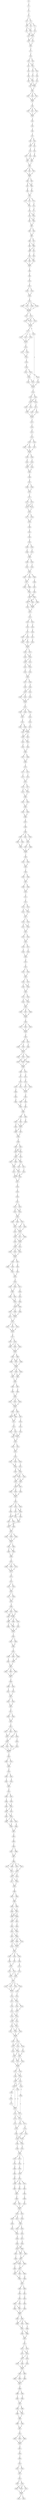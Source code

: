 strict digraph  {
	S0 -> S1 [ label = C ];
	S1 -> S2 [ label = T ];
	S2 -> S3 [ label = A ];
	S3 -> S4 [ label = T ];
	S3 -> S5 [ label = C ];
	S4 -> S6 [ label = G ];
	S5 -> S6 [ label = G ];
	S5 -> S7 [ label = A ];
	S5 -> S8 [ label = C ];
	S6 -> S9 [ label = G ];
	S6 -> S10 [ label = T ];
	S7 -> S11 [ label = C ];
	S8 -> S10 [ label = T ];
	S9 -> S12 [ label = C ];
	S10 -> S12 [ label = C ];
	S10 -> S13 [ label = G ];
	S11 -> S12 [ label = C ];
	S12 -> S14 [ label = C ];
	S12 -> S15 [ label = T ];
	S13 -> S14 [ label = C ];
	S14 -> S16 [ label = T ];
	S15 -> S16 [ label = T ];
	S16 -> S17 [ label = G ];
	S17 -> S18 [ label = G ];
	S18 -> S19 [ label = T ];
	S18 -> S20 [ label = C ];
	S19 -> S21 [ label = T ];
	S19 -> S22 [ label = G ];
	S20 -> S22 [ label = G ];
	S21 -> S23 [ label = G ];
	S22 -> S24 [ label = T ];
	S22 -> S25 [ label = A ];
	S23 -> S26 [ label = G ];
	S24 -> S27 [ label = T ];
	S25 -> S28 [ label = C ];
	S26 -> S29 [ label = C ];
	S26 -> S30 [ label = A ];
	S27 -> S29 [ label = C ];
	S28 -> S31 [ label = G ];
	S29 -> S32 [ label = T ];
	S29 -> S33 [ label = C ];
	S30 -> S33 [ label = C ];
	S31 -> S33 [ label = C ];
	S32 -> S34 [ label = T ];
	S33 -> S34 [ label = T ];
	S34 -> S35 [ label = C ];
	S34 -> S36 [ label = G ];
	S34 -> S37 [ label = A ];
	S35 -> S38 [ label = A ];
	S36 -> S38 [ label = A ];
	S37 -> S38 [ label = A ];
	S38 -> S39 [ label = C ];
	S39 -> S40 [ label = G ];
	S39 -> S41 [ label = C ];
	S39 -> S42 [ label = T ];
	S40 -> S43 [ label = T ];
	S41 -> S43 [ label = T ];
	S42 -> S43 [ label = T ];
	S43 -> S44 [ label = A ];
	S44 -> S45 [ label = C ];
	S45 -> S46 [ label = C ];
	S46 -> S47 [ label = T ];
	S47 -> S48 [ label = C ];
	S47 -> S49 [ label = G ];
	S48 -> S50 [ label = T ];
	S49 -> S50 [ label = T ];
	S49 -> S51 [ label = G ];
	S50 -> S52 [ label = A ];
	S51 -> S53 [ label = T ];
	S52 -> S54 [ label = C ];
	S52 -> S55 [ label = T ];
	S53 -> S56 [ label = G ];
	S54 -> S57 [ label = G ];
	S54 -> S58 [ label = A ];
	S55 -> S57 [ label = G ];
	S56 -> S58 [ label = A ];
	S57 -> S59 [ label = T ];
	S58 -> S59 [ label = T ];
	S59 -> S60 [ label = A ];
	S59 -> S61 [ label = G ];
	S59 -> S62 [ label = C ];
	S60 -> S63 [ label = G ];
	S61 -> S63 [ label = G ];
	S62 -> S63 [ label = G ];
	S63 -> S64 [ label = G ];
	S63 -> S65 [ label = C ];
	S64 -> S66 [ label = A ];
	S64 -> S67 [ label = G ];
	S65 -> S66 [ label = A ];
	S66 -> S68 [ label = A ];
	S67 -> S69 [ label = G ];
	S68 -> S70 [ label = T ];
	S69 -> S70 [ label = T ];
	S70 -> S71 [ label = C ];
	S70 -> S72 [ label = T ];
	S70 -> S73 [ label = A ];
	S71 -> S74 [ label = C ];
	S72 -> S74 [ label = C ];
	S73 -> S75 [ label = G ];
	S74 -> S76 [ label = T ];
	S75 -> S77 [ label = G ];
	S76 -> S78 [ label = A ];
	S76 -> S79 [ label = G ];
	S77 -> S78 [ label = A ];
	S78 -> S80 [ label = G ];
	S79 -> S81 [ label = A ];
	S79 -> S80 [ label = G ];
	S80 -> S82 [ label = T ];
	S81 -> S82 [ label = T ];
	S82 -> S83 [ label = G ];
	S82 -> S84 [ label = C ];
	S83 -> S85 [ label = T ];
	S84 -> S85 [ label = T ];
	S85 -> S86 [ label = T ];
	S85 -> S87 [ label = A ];
	S86 -> S88 [ label = T ];
	S86 -> S89 [ label = C ];
	S87 -> S88 [ label = T ];
	S88 -> S90 [ label = G ];
	S88 -> S91 [ label = C ];
	S89 -> S90 [ label = G ];
	S90 -> S92 [ label = C ];
	S91 -> S93 [ label = T ];
	S92 -> S94 [ label = C ];
	S92 -> S95 [ label = G ];
	S92 -> S96 [ label = T ];
	S93 -> S94 [ label = C ];
	S94 -> S97 [ label = T ];
	S95 -> S97 [ label = T ];
	S96 -> S97 [ label = T ];
	S97 -> S98 [ label = C ];
	S98 -> S99 [ label = C ];
	S99 -> S100 [ label = T ];
	S100 -> S101 [ label = T ];
	S101 -> S102 [ label = C ];
	S101 -> S103 [ label = T ];
	S102 -> S104 [ label = C ];
	S103 -> S104 [ label = C ];
	S104 -> S105 [ label = C ];
	S105 -> S106 [ label = A ];
	S105 -> S107 [ label = C ];
	S105 -> S108 [ label = T ];
	S105 -> S109 [ label = G ];
	S106 -> S110 [ label = T ];
	S107 -> S110 [ label = T ];
	S108 -> S110 [ label = T ];
	S109 -> S110 [ label = T ];
	S110 -> S111 [ label = C ];
	S110 -> S112 [ label = A ];
	S111 -> S113 [ label = T ];
	S111 -> S114 [ label = C ];
	S111 -> S115 [ label = A ];
	S112 -> S114 [ label = C ];
	S113 -> S116 [ label = C ];
	S114 -> S116 [ label = C ];
	S115 -> S116 [ label = C ];
	S116 -> S117 [ label = C ];
	S116 -> S118 [ label = A ];
	S117 -> S119 [ label = A ];
	S117 -> S120 [ label = T ];
	S117 -> S121 [ label = G ];
	S118 -> S122 [ label = C ];
	S119 -> S123 [ label = C ];
	S120 -> S123 [ label = C ];
	S121 -> S123 [ label = C ];
	S122 -> S124 [ label = A ];
	S123 -> S125 [ label = C ];
	S124 -> S126 [ label = A ];
	S125 -> S127 [ label = G ];
	S125 -> S128 [ label = A ];
	S126 -> S129 [ label = A ];
	S126 -> S130 [ label = G ];
	S127 -> S131 [ label = C ];
	S128 -> S131 [ label = C ];
	S129 -> S132 [ label = T ];
	S129 -> S133 [ label = G ];
	S130 -> S132 [ label = T ];
	S130 -> S133 [ label = G ];
	S131 -> S134 [ label = T ];
	S132 -> S135 [ label = C ];
	S132 -> S136 [ label = T ];
	S133 -> S137 [ label = A ];
	S134 -> S138 [ label = G ];
	S135 -> S139 [ label = T ];
	S136 -> S139 [ label = T ];
	S137 -> S140 [ label = G ];
	S137 -> S141 [ label = C ];
	S138 -> S142 [ label = T ];
	S138 -> S143 [ label = C ];
	S139 -> S144 [ label = T ];
	S140 -> S144 [ label = T ];
	S141 -> S144 [ label = T ];
	S142 -> S145 [ label = G ];
	S142 -> S146 [ label = C ];
	S143 -> S146 [ label = C ];
	S144 -> S147 [ label = G ];
	S145 -> S148 [ label = G ];
	S146 -> S149 [ label = T ];
	S146 -> S122 [ label = C ];
	S147 -> S150 [ label = C ];
	S148 -> S124 [ label = A ];
	S149 -> S124 [ label = A ];
	S150 -> S151 [ label = A ];
	S151 -> S152 [ label = T ];
	S152 -> S153 [ label = T ];
	S152 -> S154 [ label = C ];
	S153 -> S155 [ label = C ];
	S153 -> S156 [ label = A ];
	S154 -> S157 [ label = G ];
	S155 -> S158 [ label = A ];
	S156 -> S158 [ label = A ];
	S157 -> S158 [ label = A ];
	S158 -> S159 [ label = A ];
	S158 -> S160 [ label = G ];
	S159 -> S161 [ label = G ];
	S160 -> S162 [ label = C ];
	S161 -> S163 [ label = A ];
	S162 -> S164 [ label = C ];
	S162 -> S163 [ label = A ];
	S163 -> S165 [ label = G ];
	S164 -> S165 [ label = G ];
	S165 -> S166 [ label = A ];
	S166 -> S167 [ label = A ];
	S167 -> S168 [ label = T ];
	S167 -> S169 [ label = C ];
	S168 -> S170 [ label = T ];
	S169 -> S170 [ label = T ];
	S170 -> S171 [ label = T ];
	S171 -> S172 [ label = C ];
	S171 -> S173 [ label = T ];
	S172 -> S174 [ label = T ];
	S172 -> S175 [ label = C ];
	S173 -> S175 [ label = C ];
	S173 -> S174 [ label = T ];
	S174 -> S176 [ label = T ];
	S175 -> S176 [ label = T ];
	S176 -> S177 [ label = G ];
	S176 -> S178 [ label = A ];
	S177 -> S179 [ label = G ];
	S178 -> S179 [ label = G ];
	S179 -> S180 [ label = A ];
	S180 -> S181 [ label = C ];
	S181 -> S182 [ label = A ];
	S182 -> S183 [ label = A ];
	S183 -> S184 [ label = T ];
	S183 -> S185 [ label = C ];
	S184 -> S186 [ label = C ];
	S185 -> S187 [ label = T ];
	S186 -> S188 [ label = T ];
	S187 -> S188 [ label = T ];
	S188 -> S189 [ label = C ];
	S188 -> S190 [ label = A ];
	S189 -> S191 [ label = C ];
	S190 -> S192 [ label = T ];
	S191 -> S193 [ label = C ];
	S192 -> S193 [ label = C ];
	S193 -> S194 [ label = A ];
	S193 -> S195 [ label = C ];
	S193 -> S196 [ label = G ];
	S194 -> S197 [ label = A ];
	S195 -> S197 [ label = A ];
	S196 -> S198 [ label = T ];
	S197 -> S199 [ label = A ];
	S197 -> S200 [ label = G ];
	S198 -> S201 [ label = T ];
	S199 -> S202 [ label = C ];
	S200 -> S202 [ label = C ];
	S201 -> S203 [ label = T ];
	S202 -> S204 [ label = G ];
	S202 -> S205 [ label = A ];
	S203 -> S204 [ label = G ];
	S204 -> S206 [ label = A ];
	S204 -> S207 [ label = G ];
	S205 -> S207 [ label = G ];
	S205 -> S208 [ label = C ];
	S206 -> S209 [ label = T ];
	S207 -> S209 [ label = T ];
	S207 -> S210 [ label = C ];
	S208 -> S209 [ label = T ];
	S209 -> S211 [ label = G ];
	S210 -> S211 [ label = G ];
	S211 -> S212 [ label = A ];
	S212 -> S213 [ label = C ];
	S212 -> S214 [ label = T ];
	S213 -> S215 [ label = A ];
	S214 -> S216 [ label = G ];
	S215 -> S217 [ label = T ];
	S216 -> S218 [ label = A ];
	S217 -> S219 [ label = C ];
	S217 -> S220 [ label = T ];
	S218 -> S221 [ label = A ];
	S219 -> S222 [ label = A ];
	S219 -> S223 [ label = C ];
	S220 -> S222 [ label = A ];
	S221 -> S224 [ label = G ];
	S222 -> S225 [ label = T ];
	S223 -> S225 [ label = T ];
	S224 -> S225 [ label = T ];
	S225 -> S226 [ label = G ];
	S225 -> S227 [ label = T ];
	S226 -> S228 [ label = G ];
	S226 -> S229 [ label = T ];
	S227 -> S228 [ label = G ];
	S228 -> S230 [ label = C ];
	S228 -> S231 [ label = T ];
	S229 -> S230 [ label = C ];
	S230 -> S232 [ label = T ];
	S230 -> S233 [ label = C ];
	S231 -> S233 [ label = C ];
	S232 -> S234 [ label = C ];
	S233 -> S235 [ label = T ];
	S234 -> S236 [ label = T ];
	S235 -> S236 [ label = T ];
	S236 -> S237 [ label = G ];
	S236 -> S238 [ label = C ];
	S237 -> S239 [ label = C ];
	S238 -> S240 [ label = G ];
	S239 -> S241 [ label = T ];
	S240 -> S241 [ label = T ];
	S240 -> S242 [ label = C ];
	S241 -> S243 [ label = G ];
	S241 -> S244 [ label = C ];
	S242 -> S245 [ label = T ];
	S243 -> S246 [ label = G ];
	S244 -> S246 [ label = G ];
	S245 -> S246 [ label = G ];
	S246 -> S247 [ label = C ];
	S247 -> S248 [ label = G ];
	S247 -> S249 [ label = A ];
	S247 -> S250 [ label = C ];
	S248 -> S251 [ label = C ];
	S249 -> S251 [ label = C ];
	S250 -> S252 [ label = G ];
	S251 -> S253 [ label = G ];
	S252 -> S254 [ label = A ];
	S253 -> S255 [ label = A ];
	S253 -> S256 [ label = G ];
	S254 -> S257 [ label = T ];
	S255 -> S258 [ label = G ];
	S256 -> S258 [ label = G ];
	S256 -> S259 [ label = A ];
	S257 -> S258 [ label = G ];
	S258 -> S260 [ label = T ];
	S258 -> S261 [ label = C ];
	S259 -> S260 [ label = T ];
	S260 -> S262 [ label = C ];
	S260 -> S263 [ label = T ];
	S261 -> S262 [ label = C ];
	S262 -> S264 [ label = T ];
	S263 -> S265 [ label = G ];
	S264 -> S266 [ label = T ];
	S265 -> S266 [ label = T ];
	S266 -> S267 [ label = C ];
	S266 -> S268 [ label = A ];
	S267 -> S269 [ label = C ];
	S268 -> S269 [ label = C ];
	S269 -> S270 [ label = T ];
	S270 -> S271 [ label = G ];
	S270 -> S272 [ label = C ];
	S271 -> S273 [ label = C ];
	S272 -> S274 [ label = T ];
	S273 -> S275 [ label = T ];
	S274 -> S275 [ label = T ];
	S275 -> S276 [ label = C ];
	S275 -> S277 [ label = G ];
	S276 -> S278 [ label = T ];
	S276 -> S279 [ label = G ];
	S277 -> S278 [ label = T ];
	S278 -> S280 [ label = T ];
	S279 -> S280 [ label = T ];
	S280 -> S281 [ label = C ];
	S280 -> S282 [ label = G ];
	S281 -> S283 [ label = C ];
	S282 -> S283 [ label = C ];
	S283 -> S284 [ label = A ];
	S283 -> S285 [ label = G ];
	S284 -> S286 [ label = G ];
	S285 -> S286 [ label = G ];
	S286 -> S287 [ label = A ];
	S287 -> S288 [ label = T ];
	S288 -> S289 [ label = G ];
	S289 -> S290 [ label = A ];
	S289 -> S291 [ label = T ];
	S289 -> S292 [ label = G ];
	S290 -> S293 [ label = G ];
	S290 -> S294 [ label = C ];
	S291 -> S295 [ label = T ];
	S292 -> S295 [ label = T ];
	S293 -> S296 [ label = C ];
	S294 -> S296 [ label = C ];
	S295 -> S297 [ label = A ];
	S295 -> S298 [ label = G ];
	S296 -> S299 [ label = A ];
	S297 -> S299 [ label = A ];
	S298 -> S299 [ label = A ];
	S299 -> S300 [ label = C ];
	S300 -> S301 [ label = C ];
	S300 -> S302 [ label = G ];
	S301 -> S303 [ label = G ];
	S302 -> S303 [ label = G ];
	S303 -> S304 [ label = T ];
	S304 -> S305 [ label = C ];
	S304 -> S306 [ label = G ];
	S305 -> S307 [ label = T ];
	S306 -> S307 [ label = T ];
	S307 -> S308 [ label = T ];
	S307 -> S309 [ label = A ];
	S308 -> S310 [ label = C ];
	S309 -> S310 [ label = C ];
	S310 -> S311 [ label = C ];
	S311 -> S312 [ label = C ];
	S312 -> S313 [ label = G ];
	S312 -> S314 [ label = A ];
	S313 -> S315 [ label = A ];
	S313 -> S316 [ label = C ];
	S314 -> S316 [ label = C ];
	S315 -> S317 [ label = T ];
	S316 -> S317 [ label = T ];
	S317 -> S318 [ label = G ];
	S317 -> S319 [ label = C ];
	S318 -> S320 [ label = C ];
	S318 -> S321 [ label = G ];
	S319 -> S320 [ label = C ];
	S320 -> S322 [ label = T ];
	S321 -> S322 [ label = T ];
	S322 -> S323 [ label = G ];
	S322 -> S324 [ label = C ];
	S323 -> S325 [ label = G ];
	S324 -> S325 [ label = G ];
	S325 -> S326 [ label = C ];
	S325 -> S327 [ label = G ];
	S326 -> S328 [ label = G ];
	S327 -> S329 [ label = C ];
	S328 -> S330 [ label = T ];
	S329 -> S330 [ label = T ];
	S330 -> S331 [ label = A ];
	S331 -> S332 [ label = C ];
	S332 -> S333 [ label = A ];
	S332 -> S334 [ label = C ];
	S333 -> S335 [ label = T ];
	S334 -> S335 [ label = T ];
	S335 -> S336 [ label = C ];
	S335 -> S337 [ label = G ];
	S336 -> S338 [ label = T ];
	S336 -> S339 [ label = G ];
	S337 -> S339 [ label = G ];
	S338 -> S340 [ label = T ];
	S339 -> S340 [ label = T ];
	S340 -> S341 [ label = C ];
	S340 -> S342 [ label = T ];
	S341 -> S343 [ label = C ];
	S341 -> S344 [ label = A ];
	S342 -> S343 [ label = C ];
	S343 -> S345 [ label = G ];
	S344 -> S345 [ label = G ];
	S345 -> S346 [ label = C ];
	S345 -> S347 [ label = G ];
	S345 -> S348 [ label = T ];
	S346 -> S349 [ label = G ];
	S347 -> S349 [ label = G ];
	S348 -> S349 [ label = G ];
	S349 -> S350 [ label = T ];
	S350 -> S351 [ label = G ];
	S350 -> S352 [ label = A ];
	S350 -> S353 [ label = C ];
	S351 -> S354 [ label = C ];
	S352 -> S354 [ label = C ];
	S353 -> S354 [ label = C ];
	S354 -> S355 [ label = A ];
	S355 -> S356 [ label = G ];
	S355 -> S357 [ label = A ];
	S356 -> S358 [ label = A ];
	S356 -> S359 [ label = C ];
	S357 -> S360 [ label = G ];
	S358 -> S361 [ label = T ];
	S359 -> S361 [ label = T ];
	S360 -> S361 [ label = T ];
	S361 -> S362 [ label = T ];
	S361 -> S363 [ label = G ];
	S361 -> S364 [ label = C ];
	S362 -> S365 [ label = T ];
	S363 -> S366 [ label = A ];
	S363 -> S367 [ label = C ];
	S364 -> S365 [ label = T ];
	S365 -> S368 [ label = T ];
	S366 -> S368 [ label = T ];
	S367 -> S368 [ label = T ];
	S368 -> S369 [ label = C ];
	S368 -> S370 [ label = G ];
	S369 -> S371 [ label = A ];
	S370 -> S372 [ label = G ];
	S371 -> S373 [ label = C ];
	S372 -> S374 [ label = G ];
	S373 -> S375 [ label = G ];
	S373 -> S376 [ label = T ];
	S374 -> S377 [ label = A ];
	S374 -> S378 [ label = C ];
	S375 -> S379 [ label = C ];
	S376 -> S380 [ label = G ];
	S377 -> S379 [ label = C ];
	S378 -> S379 [ label = C ];
	S379 -> S381 [ label = A ];
	S380 -> S382 [ label = C ];
	S381 -> S383 [ label = G ];
	S381 -> S384 [ label = C ];
	S382 -> S385 [ label = A ];
	S383 -> S386 [ label = A ];
	S384 -> S387 [ label = G ];
	S385 -> S386 [ label = A ];
	S386 -> S388 [ label = T ];
	S387 -> S388 [ label = T ];
	S388 -> S389 [ label = C ];
	S388 -> S390 [ label = G ];
	S389 -> S391 [ label = T ];
	S389 -> S392 [ label = A ];
	S390 -> S393 [ label = G ];
	S391 -> S394 [ label = G ];
	S391 -> S395 [ label = T ];
	S392 -> S395 [ label = T ];
	S393 -> S395 [ label = T ];
	S394 -> S396 [ label = G ];
	S395 -> S397 [ label = T ];
	S395 -> S396 [ label = G ];
	S396 -> S398 [ label = G ];
	S397 -> S398 [ label = G ];
	S398 -> S399 [ label = G ];
	S399 -> S400 [ label = G ];
	S399 -> S401 [ label = C ];
	S400 -> S402 [ label = A ];
	S400 -> S403 [ label = G ];
	S401 -> S402 [ label = A ];
	S401 -> S403 [ label = G ];
	S402 -> S404 [ label = A ];
	S403 -> S405 [ label = T ];
	S403 -> S404 [ label = A ];
	S404 -> S406 [ label = A ];
	S404 -> S407 [ label = G ];
	S404 -> S408 [ label = C ];
	S405 -> S408 [ label = C ];
	S406 -> S409 [ label = A ];
	S407 -> S409 [ label = A ];
	S408 -> S410 [ label = G ];
	S408 -> S411 [ label = C ];
	S409 -> S412 [ label = G ];
	S409 -> S413 [ label = A ];
	S410 -> S413 [ label = A ];
	S411 -> S414 [ label = T ];
	S412 -> S415 [ label = T ];
	S413 -> S416 [ label = C ];
	S413 -> S415 [ label = T ];
	S414 -> S415 [ label = T ];
	S415 -> S417 [ label = T ];
	S416 -> S417 [ label = T ];
	S417 -> S418 [ label = A ];
	S418 -> S419 [ label = C ];
	S419 -> S420 [ label = C ];
	S420 -> S421 [ label = C ];
	S421 -> S422 [ label = A ];
	S421 -> S423 [ label = G ];
	S422 -> S424 [ label = A ];
	S422 -> S425 [ label = G ];
	S423 -> S424 [ label = A ];
	S424 -> S426 [ label = G ];
	S425 -> S426 [ label = G ];
	S426 -> S427 [ label = T ];
	S426 -> S428 [ label = A ];
	S426 -> S429 [ label = C ];
	S427 -> S430 [ label = G ];
	S427 -> S431 [ label = T ];
	S428 -> S432 [ label = A ];
	S429 -> S432 [ label = A ];
	S430 -> S433 [ label = T ];
	S431 -> S433 [ label = T ];
	S432 -> S434 [ label = A ];
	S432 -> S433 [ label = T ];
	S433 -> S435 [ label = G ];
	S433 -> S436 [ label = C ];
	S433 -> S437 [ label = T ];
	S434 -> S435 [ label = G ];
	S435 -> S438 [ label = C ];
	S435 -> S439 [ label = T ];
	S436 -> S439 [ label = T ];
	S437 -> S439 [ label = T ];
	S438 -> S440 [ label = T ];
	S439 -> S440 [ label = T ];
	S439 -> S441 [ label = G ];
	S440 -> S442 [ label = G ];
	S440 -> S443 [ label = T ];
	S440 -> S444 [ label = C ];
	S441 -> S442 [ label = G ];
	S442 -> S445 [ label = C ];
	S443 -> S445 [ label = C ];
	S444 -> S445 [ label = C ];
	S445 -> S446 [ label = A ];
	S445 -> S447 [ label = G ];
	S446 -> S448 [ label = T ];
	S446 -> S449 [ label = C ];
	S447 -> S450 [ label = A ];
	S448 -> S451 [ label = G ];
	S449 -> S451 [ label = G ];
	S450 -> S452 [ label = C ];
	S451 -> S453 [ label = T ];
	S452 -> S453 [ label = T ];
	S453 -> S454 [ label = G ];
	S454 -> S455 [ label = C ];
	S454 -> S456 [ label = T ];
	S454 -> S457 [ label = G ];
	S455 -> S458 [ label = T ];
	S456 -> S458 [ label = T ];
	S457 -> S459 [ label = C ];
	S458 -> S460 [ label = G ];
	S458 -> S461 [ label = T ];
	S459 -> S462 [ label = A ];
	S460 -> S463 [ label = G ];
	S461 -> S463 [ label = G ];
	S462 -> S464 [ label = C ];
	S463 -> S465 [ label = T ];
	S463 -> S466 [ label = C ];
	S464 -> S465 [ label = T ];
	S465 -> S467 [ label = G ];
	S465 -> S468 [ label = C ];
	S466 -> S469 [ label = T ];
	S467 -> S470 [ label = C ];
	S467 -> S471 [ label = T ];
	S468 -> S470 [ label = C ];
	S469 -> S470 [ label = C ];
	S470 -> S472 [ label = T ];
	S471 -> S472 [ label = T ];
	S472 -> S473 [ label = C ];
	S472 -> S474 [ label = G ];
	S472 -> S475 [ label = T ];
	S473 -> S476 [ label = A ];
	S474 -> S476 [ label = A ];
	S475 -> S476 [ label = A ];
	S476 -> S477 [ label = A ];
	S477 -> S478 [ label = T ];
	S477 -> S479 [ label = C ];
	S478 -> S480 [ label = A ];
	S478 -> S481 [ label = G ];
	S478 -> S482 [ label = C ];
	S479 -> S480 [ label = A ];
	S480 -> S483 [ label = T ];
	S481 -> S483 [ label = T ];
	S482 -> S483 [ label = T ];
	S483 -> S484 [ label = G ];
	S483 -> S485 [ label = A ];
	S484 -> S486 [ label = G ];
	S484 -> S487 [ label = A ];
	S485 -> S487 [ label = A ];
	S485 -> S488 [ label = C ];
	S486 -> S489 [ label = T ];
	S487 -> S489 [ label = T ];
	S488 -> S489 [ label = T ];
	S489 -> S490 [ label = G ];
	S489 -> S491 [ label = A ];
	S489 -> S492 [ label = C ];
	S490 -> S493 [ label = C ];
	S490 -> S494 [ label = A ];
	S491 -> S493 [ label = C ];
	S492 -> S494 [ label = A ];
	S493 -> S495 [ label = T ];
	S494 -> S495 [ label = T ];
	S495 -> S496 [ label = C ];
	S495 -> S497 [ label = T ];
	S496 -> S498 [ label = A ];
	S497 -> S499 [ label = G ];
	S498 -> S500 [ label = T ];
	S499 -> S500 [ label = T ];
	S500 -> S501 [ label = C ];
	S500 -> S502 [ label = G ];
	S500 -> S503 [ label = T ];
	S501 -> S504 [ label = G ];
	S502 -> S504 [ label = G ];
	S503 -> S504 [ label = G ];
	S504 -> S505 [ label = G ];
	S504 -> S506 [ label = C ];
	S505 -> S507 [ label = C ];
	S505 -> S508 [ label = A ];
	S506 -> S508 [ label = A ];
	S506 -> S509 [ label = G ];
	S507 -> S510 [ label = T ];
	S508 -> S511 [ label = G ];
	S509 -> S511 [ label = G ];
	S510 -> S512 [ label = G ];
	S511 -> S513 [ label = C ];
	S512 -> S514 [ label = C ];
	S513 -> S515 [ label = A ];
	S513 -> S516 [ label = T ];
	S514 -> S517 [ label = G ];
	S515 -> S517 [ label = G ];
	S515 -> S518 [ label = T ];
	S516 -> S517 [ label = G ];
	S517 -> S519 [ label = G ];
	S518 -> S519 [ label = G ];
	S519 -> S520 [ label = A ];
	S519 -> S521 [ label = C ];
	S520 -> S522 [ label = G ];
	S521 -> S522 [ label = G ];
	S522 -> S523 [ label = T ];
	S523 -> S524 [ label = T ];
	S523 -> S525 [ label = C ];
	S523 -> S526 [ label = G ];
	S524 -> S527 [ label = C ];
	S525 -> S528 [ label = A ];
	S526 -> S528 [ label = A ];
	S527 -> S529 [ label = T ];
	S528 -> S529 [ label = T ];
	S528 -> S530 [ label = G ];
	S529 -> S531 [ label = C ];
	S529 -> S532 [ label = T ];
	S529 -> S533 [ label = G ];
	S530 -> S531 [ label = C ];
	S531 -> S534 [ label = G ];
	S531 -> S535 [ label = A ];
	S532 -> S535 [ label = A ];
	S533 -> S534 [ label = G ];
	S534 -> S536 [ label = T ];
	S534 -> S537 [ label = C ];
	S535 -> S536 [ label = T ];
	S536 -> S538 [ label = C ];
	S536 -> S539 [ label = G ];
	S537 -> S540 [ label = T ];
	S538 -> S541 [ label = G ];
	S539 -> S541 [ label = G ];
	S540 -> S541 [ label = G ];
	S541 -> S542 [ label = C ];
	S542 -> S543 [ label = T ];
	S542 -> S544 [ label = A ];
	S542 -> S545 [ label = C ];
	S543 -> S546 [ label = A ];
	S543 -> S547 [ label = G ];
	S544 -> S546 [ label = A ];
	S545 -> S548 [ label = T ];
	S546 -> S549 [ label = G ];
	S546 -> S550 [ label = A ];
	S547 -> S551 [ label = T ];
	S548 -> S549 [ label = G ];
	S549 -> S552 [ label = A ];
	S549 -> S553 [ label = T ];
	S550 -> S554 [ label = G ];
	S551 -> S554 [ label = G ];
	S552 -> S555 [ label = T ];
	S553 -> S556 [ label = C ];
	S554 -> S555 [ label = T ];
	S555 -> S557 [ label = T ];
	S556 -> S557 [ label = T ];
	S557 -> S558 [ label = T ];
	S557 -> S559 [ label = C ];
	S557 -> S560 [ label = G ];
	S558 -> S561 [ label = T ];
	S559 -> S561 [ label = T ];
	S560 -> S561 [ label = T ];
	S561 -> S562 [ label = A ];
	S561 -> S563 [ label = T ];
	S562 -> S564 [ label = C ];
	S562 -> S565 [ label = T ];
	S563 -> S565 [ label = T ];
	S564 -> S566 [ label = C ];
	S565 -> S566 [ label = C ];
	S566 -> S567 [ label = C ];
	S567 -> S568 [ label = A ];
	S567 -> S569 [ label = C ];
	S567 -> S570 [ label = G ];
	S568 -> S571 [ label = A ];
	S569 -> S571 [ label = A ];
	S570 -> S571 [ label = A ];
	S571 -> S572 [ label = A ];
	S572 -> S573 [ label = C ];
	S573 -> S574 [ label = A ];
	S573 -> S575 [ label = G ];
	S574 -> S576 [ label = T ];
	S575 -> S576 [ label = T ];
	S576 -> S577 [ label = C ];
	S576 -> S578 [ label = T ];
	S577 -> S579 [ label = G ];
	S578 -> S579 [ label = G ];
	S579 -> S580 [ label = G ];
	S580 -> S581 [ label = C ];
	S580 -> S582 [ label = T ];
	S580 -> S583 [ label = A ];
	S581 -> S584 [ label = G ];
	S581 -> S585 [ label = T ];
	S582 -> S584 [ label = G ];
	S583 -> S584 [ label = G ];
	S584 -> S586 [ label = C ];
	S584 -> S587 [ label = A ];
	S584 -> S588 [ label = G ];
	S585 -> S586 [ label = C ];
	S586 -> S589 [ label = G ];
	S586 -> S590 [ label = C ];
	S587 -> S591 [ label = T ];
	S588 -> S589 [ label = G ];
	S589 -> S592 [ label = A ];
	S590 -> S592 [ label = A ];
	S591 -> S592 [ label = A ];
	S592 -> S593 [ label = T ];
	S593 -> S594 [ label = C ];
	S593 -> S595 [ label = T ];
	S594 -> S596 [ label = A ];
	S595 -> S596 [ label = A ];
	S596 -> S597 [ label = T ];
	S597 -> S598 [ label = T ];
	S597 -> S599 [ label = C ];
	S597 -> S600 [ label = A ];
	S598 -> S601 [ label = C ];
	S599 -> S602 [ label = A ];
	S600 -> S602 [ label = A ];
	S601 -> S603 [ label = G ];
	S602 -> S603 [ label = G ];
	S603 -> S604 [ label = C ];
	S603 -> S605 [ label = A ];
	S603 -> S606 [ label = G ];
	S604 -> S607 [ label = T ];
	S605 -> S607 [ label = T ];
	S606 -> S607 [ label = T ];
	S607 -> S608 [ label = A ];
	S608 -> S609 [ label = C ];
	S608 -> S610 [ label = T ];
	S609 -> S611 [ label = T ];
	S610 -> S612 [ label = G ];
	S611 -> S613 [ label = C ];
	S612 -> S613 [ label = C ];
	S613 -> S614 [ label = G ];
	S613 -> S615 [ label = T ];
	S614 -> S616 [ label = G ];
	S615 -> S616 [ label = G ];
	S616 -> S617 [ label = G ];
	S617 -> S618 [ label = A ];
	S617 -> S619 [ label = T ];
	S618 -> S620 [ label = G ];
	S619 -> S620 [ label = G ];
	S620 -> S621 [ label = C ];
	S621 -> S622 [ label = G ];
	S621 -> S623 [ label = A ];
	S621 -> S624 [ label = C ];
	S622 -> S625 [ label = A ];
	S623 -> S625 [ label = A ];
	S624 -> S626 [ label = T ];
	S624 -> S627 [ label = G ];
	S625 -> S628 [ label = C ];
	S626 -> S629 [ label = T ];
	S627 -> S628 [ label = C ];
	S628 -> S630 [ label = G ];
	S628 -> S631 [ label = A ];
	S628 -> S632 [ label = C ];
	S629 -> S633 [ label = T ];
	S630 -> S634 [ label = T ];
	S631 -> S634 [ label = T ];
	S632 -> S634 [ label = T ];
	S633 -> S634 [ label = T ];
	S634 -> S635 [ label = G ];
	S635 -> S636 [ label = C ];
	S635 -> S637 [ label = T ];
	S636 -> S638 [ label = G ];
	S637 -> S638 [ label = G ];
	S638 -> S639 [ label = G ];
	S639 -> S640 [ label = C ];
	S639 -> S641 [ label = G ];
	S640 -> S642 [ label = C ];
	S641 -> S643 [ label = A ];
	S642 -> S644 [ label = T ];
	S643 -> S644 [ label = T ];
	S644 -> S645 [ label = G ];
	S645 -> S646 [ label = G ];
	S645 -> S647 [ label = A ];
	S646 -> S648 [ label = C ];
	S647 -> S649 [ label = T ];
	S648 -> S650 [ label = G ];
	S648 -> S651 [ label = C ];
	S649 -> S651 [ label = C ];
	S650 -> S652 [ label = T ];
	S651 -> S652 [ label = T ];
	S651 -> S653 [ label = A ];
	S652 -> S654 [ label = T ];
	S652 -> S655 [ label = A ];
	S653 -> S654 [ label = T ];
	S654 -> S656 [ label = T ];
	S654 -> S657 [ label = A ];
	S654 -> S658 [ label = C ];
	S655 -> S656 [ label = T ];
	S656 -> S659 [ label = G ];
	S657 -> S660 [ label = A ];
	S658 -> S659 [ label = G ];
	S659 -> S661 [ label = T ];
	S660 -> S661 [ label = T ];
	S661 -> S662 [ label = G ];
	S662 -> S663 [ label = T ];
	S663 -> S664 [ label = T ];
	S664 -> S665 [ label = C ];
	S664 -> S666 [ label = T ];
	S665 -> S667 [ label = G ];
	S666 -> S667 [ label = G ];
	S667 -> S668 [ label = T ];
	S668 -> S669 [ label = G ];
	S668 -> S670 [ label = A ];
	S668 -> S671 [ label = T ];
	S668 -> S672 [ label = C ];
	S669 -> S673 [ label = C ];
	S670 -> S674 [ label = T ];
	S671 -> S673 [ label = C ];
	S672 -> S674 [ label = T ];
	S673 -> S675 [ label = T ];
	S674 -> S675 [ label = T ];
	S674 -> S676 [ label = A ];
	S675 -> S677 [ label = G ];
	S675 -> S678 [ label = C ];
	S676 -> S678 [ label = C ];
	S677 -> S679 [ label = C ];
	S678 -> S679 [ label = C ];
	S679 -> S680 [ label = C ];
	S680 -> S681 [ label = G ];
	S680 -> S682 [ label = C ];
	S681 -> S683 [ label = T ];
	S682 -> S683 [ label = T ];
	S683 -> S684 [ label = C ];
	S683 -> S685 [ label = G ];
	S684 -> S686 [ label = G ];
	S684 -> S687 [ label = C ];
	S685 -> S687 [ label = C ];
	S686 -> S688 [ label = C ];
	S686 -> S689 [ label = G ];
	S687 -> S689 [ label = G ];
	S687 -> S688 [ label = C ];
	S688 -> S690 [ label = T ];
	S689 -> S690 [ label = T ];
	S689 -> S691 [ label = C ];
	S690 -> S692 [ label = C ];
	S691 -> S693 [ label = G ];
	S692 -> S694 [ label = G ];
	S692 -> S695 [ label = A ];
	S693 -> S694 [ label = G ];
	S694 -> S696 [ label = T ];
	S695 -> S696 [ label = T ];
	S695 -> S697 [ label = C ];
	S696 -> S698 [ label = A ];
	S696 -> S699 [ label = C ];
	S696 -> S700 [ label = G ];
	S697 -> S699 [ label = C ];
	S698 -> S701 [ label = C ];
	S699 -> S701 [ label = C ];
	S699 -> S702 [ label = T ];
	S700 -> S701 [ label = C ];
	S701 -> S703 [ label = A ];
	S702 -> S703 [ label = A ];
	S703 -> S704 [ label = T ];
	S703 -> S705 [ label = C ];
	S703 -> S706 [ label = G ];
	S704 -> S707 [ label = C ];
	S705 -> S708 [ label = A ];
	S706 -> S709 [ label = T ];
	S707 -> S710 [ label = T ];
	S708 -> S710 [ label = T ];
	S709 -> S711 [ label = A ];
	S710 -> S712 [ label = G ];
	S710 -> S713 [ label = C ];
	S711 -> S714 [ label = T ];
	S712 -> S715 [ label = C ];
	S712 -> S716 [ label = A ];
	S713 -> S715 [ label = C ];
	S714 -> S716 [ label = A ];
	S715 -> S717 [ label = T ];
	S716 -> S717 [ label = T ];
	S717 -> S718 [ label = G ];
	S717 -> S719 [ label = T ];
	S717 -> S720 [ label = A ];
	S717 -> S721 [ label = C ];
	S718 -> S722 [ label = T ];
	S719 -> S722 [ label = T ];
	S720 -> S723 [ label = A ];
	S721 -> S722 [ label = T ];
	S722 -> S724 [ label = C ];
	S723 -> S725 [ label = T ];
	S724 -> S726 [ label = G ];
	S724 -> S727 [ label = C ];
	S725 -> S726 [ label = G ];
	S726 -> S728 [ label = G ];
	S726 -> S729 [ label = A ];
	S727 -> S730 [ label = C ];
	S728 -> S731 [ label = A ];
	S729 -> S731 [ label = A ];
	S730 -> S732 [ label = T ];
	S731 -> S733 [ label = G ];
	S732 -> S733 [ label = G ];
	S732 -> S734 [ label = C ];
	S733 -> S735 [ label = A ];
	S733 -> S736 [ label = C ];
	S734 -> S736 [ label = C ];
	S735 -> S737 [ label = A ];
	S736 -> S737 [ label = A ];
	S736 -> S738 [ label = G ];
	S737 -> S739 [ label = G ];
	S737 -> S740 [ label = C ];
	S738 -> S741 [ label = A ];
	S738 -> S740 [ label = C ];
	S739 -> S742 [ label = C ];
	S740 -> S742 [ label = C ];
	S741 -> S742 [ label = C ];
	S742 -> S743 [ label = G ];
	S742 -> S744 [ label = A ];
	S743 -> S745 [ label = G ];
	S743 -> S746 [ label = C ];
	S743 -> S747 [ label = A ];
	S744 -> S747 [ label = A ];
	S745 -> S748 [ label = C ];
	S746 -> S749 [ label = A ];
	S747 -> S748 [ label = C ];
	S747 -> S750 [ label = G ];
	S748 -> S751 [ label = G ];
	S748 -> S752 [ label = A ];
	S749 -> S751 [ label = G ];
	S750 -> S752 [ label = A ];
	S751 -> S753 [ label = G ];
	S751 -> S754 [ label = T ];
	S752 -> S755 [ label = A ];
	S752 -> S753 [ label = G ];
	S753 -> S756 [ label = G ];
	S754 -> S756 [ label = G ];
	S755 -> S756 [ label = G ];
	S756 -> S757 [ label = G ];
	S756 -> S758 [ label = A ];
	S757 -> S759 [ label = C ];
	S757 -> S760 [ label = A ];
	S758 -> S759 [ label = C ];
	S759 -> S761 [ label = A ];
	S759 -> S762 [ label = C ];
	S760 -> S761 [ label = A ];
	S761 -> S763 [ label = C ];
	S761 -> S764 [ label = A ];
	S762 -> S763 [ label = C ];
	S762 -> S765 [ label = G ];
	S763 -> S766 [ label = G ];
	S763 -> S767 [ label = G ];
	S764 -> S767 [ label = G ];
	S765 -> S768 [ label = C ];
	S766 -> S769 [ label = C ];
	S767 -> S770 [ label = G ];
	S767 -> S771 [ label = C ];
	S768 -> S771 [ label = C ];
	S769 -> S772 [ label = T ];
	S770 -> S773 [ label = G ];
	S770 -> S774 [ label = T ];
	S771 -> S774 [ label = T ];
	S772 -> S767 [ label = G ];
	S773 -> S775 [ label = C ];
	S774 -> S776 [ label = A ];
	S774 -> S777 [ label = G ];
	S775 -> S778 [ label = C ];
	S776 -> S778 [ label = C ];
	S777 -> S779 [ label = A ];
	S778 -> S780 [ label = G ];
	S779 -> S781 [ label = A ];
	S779 -> S782 [ label = C ];
	S780 -> S783 [ label = G ];
	S780 -> S784 [ label = C ];
	S781 -> S784 [ label = C ];
	S782 -> S783 [ label = G ];
	S783 -> S785 [ label = T ];
	S784 -> S785 [ label = T ];
	S784 -> S786 [ label = A ];
	S785 -> S787 [ label = G ];
	S786 -> S788 [ label = T ];
	S787 -> S789 [ label = G ];
	S788 -> S789 [ label = G ];
	S789 -> S790 [ label = T ];
	S789 -> S791 [ label = C ];
	S789 -> S792 [ label = G ];
	S790 -> S793 [ label = C ];
	S791 -> S794 [ label = C ];
	S792 -> S795 [ label = G ];
	S793 -> S796 [ label = C ];
	S793 -> S797 [ label = A ];
	S793 -> S798 [ label = G ];
	S794 -> S799 [ label = C ];
	S795 -> S800 [ label = A ];
	S796 -> S801 [ label = A ];
	S797 -> S802 [ label = G ];
	S798 -> S803 [ label = C ];
	S799 -> S790 [ label = T ];
	S800 -> S804 [ label = C ];
	S801 -> S805 [ label = T ];
	S802 -> S806 [ label = C ];
	S803 -> S805 [ label = T ];
	S804 -> S807 [ label = A ];
	S805 -> S808 [ label = G ];
	S806 -> S809 [ label = T ];
	S807 -> S798 [ label = G ];
	S808 -> S810 [ label = C ];
	S808 -> S811 [ label = T ];
	S809 -> S812 [ label = G ];
	S810 -> S813 [ label = T ];
	S811 -> S813 [ label = T ];
	S812 -> S813 [ label = T ];
	S813 -> S814 [ label = G ];
	S813 -> S815 [ label = C ];
	S814 -> S816 [ label = G ];
	S814 -> S817 [ label = A ];
	S815 -> S818 [ label = T ];
	S816 -> S819 [ label = C ];
	S817 -> S820 [ label = T ];
	S818 -> S820 [ label = T ];
	S819 -> S821 [ label = G ];
	S820 -> S822 [ label = C ];
	S820 -> S823 [ label = T ];
	S821 -> S824 [ label = C ];
	S822 -> S824 [ label = C ];
	S823 -> S825 [ label = T ];
	S824 -> S826 [ label = A ];
	S825 -> S827 [ label = T ];
	S826 -> S828 [ label = C ];
	S827 -> S829 [ label = A ];
	S828 -> S830 [ label = G ];
	S828 -> S831 [ label = A ];
	S829 -> S831 [ label = A ];
	S830 -> S832 [ label = T ];
	S830 -> S833 [ label = C ];
	S831 -> S834 [ label = G ];
	S831 -> S832 [ label = T ];
	S832 -> S835 [ label = C ];
	S833 -> S835 [ label = C ];
	S834 -> S836 [ label = T ];
	S835 -> S837 [ label = G ];
	S835 -> S838 [ label = T ];
	S835 -> S839 [ label = C ];
	S836 -> S839 [ label = C ];
	S837 -> S840 [ label = C ];
	S838 -> S841 [ label = T ];
	S839 -> S841 [ label = T ];
	S840 -> S842 [ label = G ];
	S841 -> S842 [ label = G ];
	S841 -> S843 [ label = T ];
	S841 -> S844 [ label = C ];
	S842 -> S845 [ label = C ];
	S843 -> S846 [ label = A ];
	S844 -> S845 [ label = C ];
	S845 -> S847 [ label = T ];
	S846 -> S847 [ label = T ];
	S847 -> S848 [ label = C ];
	S847 -> S849 [ label = T ];
	S848 -> S850 [ label = A ];
	S849 -> S851 [ label = T ];
	S850 -> S852 [ label = T ];
	S851 -> S853 [ label = C ];
	S852 -> S854 [ label = G ];
	S852 -> S855 [ label = C ];
	S853 -> S856 [ label = T ];
	S854 -> S857 [ label = C ];
	S855 -> S857 [ label = C ];
	S855 -> S858 [ label = G ];
	S856 -> S859 [ label = T ];
	S857 -> S860 [ label = T ];
	S858 -> S860 [ label = T ];
	S859 -> S860 [ label = T ];
	S860 -> S861 [ label = G ];
	S860 -> S862 [ label = C ];
	S861 -> S863 [ label = T ];
	S861 -> S864 [ label = C ];
	S861 -> S865 [ label = G ];
	S862 -> S864 [ label = C ];
	S863 -> S866 [ label = G ];
	S864 -> S867 [ label = T ];
	S865 -> S867 [ label = T ];
	S866 -> S868 [ label = C ];
	S867 -> S869 [ label = G ];
	S867 -> S868 [ label = C ];
	S868 -> S870 [ label = G ];
	S869 -> S870 [ label = G ];
	S870 -> S871 [ label = G ];
	S871 -> S872 [ label = C ];
	S871 -> S873 [ label = T ];
	S872 -> S874 [ label = A ];
	S872 -> S875 [ label = C ];
	S873 -> S874 [ label = A ];
	S874 -> S876 [ label = C ];
	S874 -> S877 [ label = T ];
	S875 -> S877 [ label = T ];
	S876 -> S878 [ label = T ];
	S877 -> S879 [ label = C ];
	S877 -> S880 [ label = G ];
	S878 -> S881 [ label = G ];
	S879 -> S881 [ label = G ];
	S880 -> S881 [ label = G ];
	S881 -> S882 [ label = C ];
	S881 -> S883 [ label = T ];
	S882 -> S884 [ label = C ];
	S882 -> S885 [ label = T ];
	S883 -> S886 [ label = G ];
	S884 -> S887 [ label = A ];
	S885 -> S887 [ label = A ];
	S886 -> S887 [ label = A ];
	S887 -> S888 [ label = A ];
	S888 -> S889 [ label = C ];
	S888 -> S890 [ label = T ];
	S889 -> S891 [ label = C ];
	S890 -> S892 [ label = T ];
	S891 -> S893 [ label = T ];
	S892 -> S893 [ label = T ];
	S893 -> S894 [ label = C ];
	S893 -> S895 [ label = G ];
	S894 -> S896 [ label = A ];
	S894 -> S897 [ label = G ];
	S895 -> S897 [ label = G ];
	S896 -> S898 [ label = T ];
	S897 -> S898 [ label = T ];
	S898 -> S899 [ label = C ];
	S898 -> S900 [ label = G ];
	S899 -> S901 [ label = G ];
	S900 -> S901 [ label = G ];
	S901 -> S902 [ label = C ];
	S902 -> S903 [ label = C ];
	S902 -> S904 [ label = A ];
	S902 -> S905 [ label = T ];
	S903 -> S906 [ label = C ];
	S904 -> S906 [ label = C ];
	S905 -> S906 [ label = C ];
	S906 -> S907 [ label = A ];
	S907 -> S908 [ label = G ];
	S908 -> S909 [ label = T ];
	S909 -> S910 [ label = T ];
	S910 -> S911 [ label = C ];
	S910 -> S912 [ label = T ];
	S911 -> S913 [ label = T ];
	S912 -> S913 [ label = T ];
	S913 -> S914 [ label = T ];
	S914 -> S915 [ label = C ];
	S914 -> S916 [ label = G ];
	S915 -> S917 [ label = G ];
	S915 -> S918 [ label = C ];
	S915 -> S919 [ label = A ];
	S916 -> S919 [ label = A ];
	S917 -> S920 [ label = T ];
	S918 -> S920 [ label = T ];
	S919 -> S920 [ label = T ];
	S920 -> S921 [ label = G ];
	S920 -> S922 [ label = C ];
}
